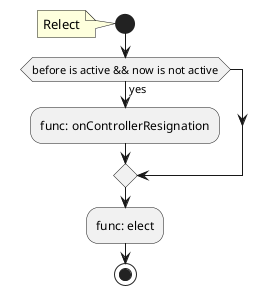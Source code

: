 @startuml
start
note left: Relect
if (before is active && now is not active) then (yes)
	:func: onControllerResignation;
endif
:func: elect;
stop
@enduml
